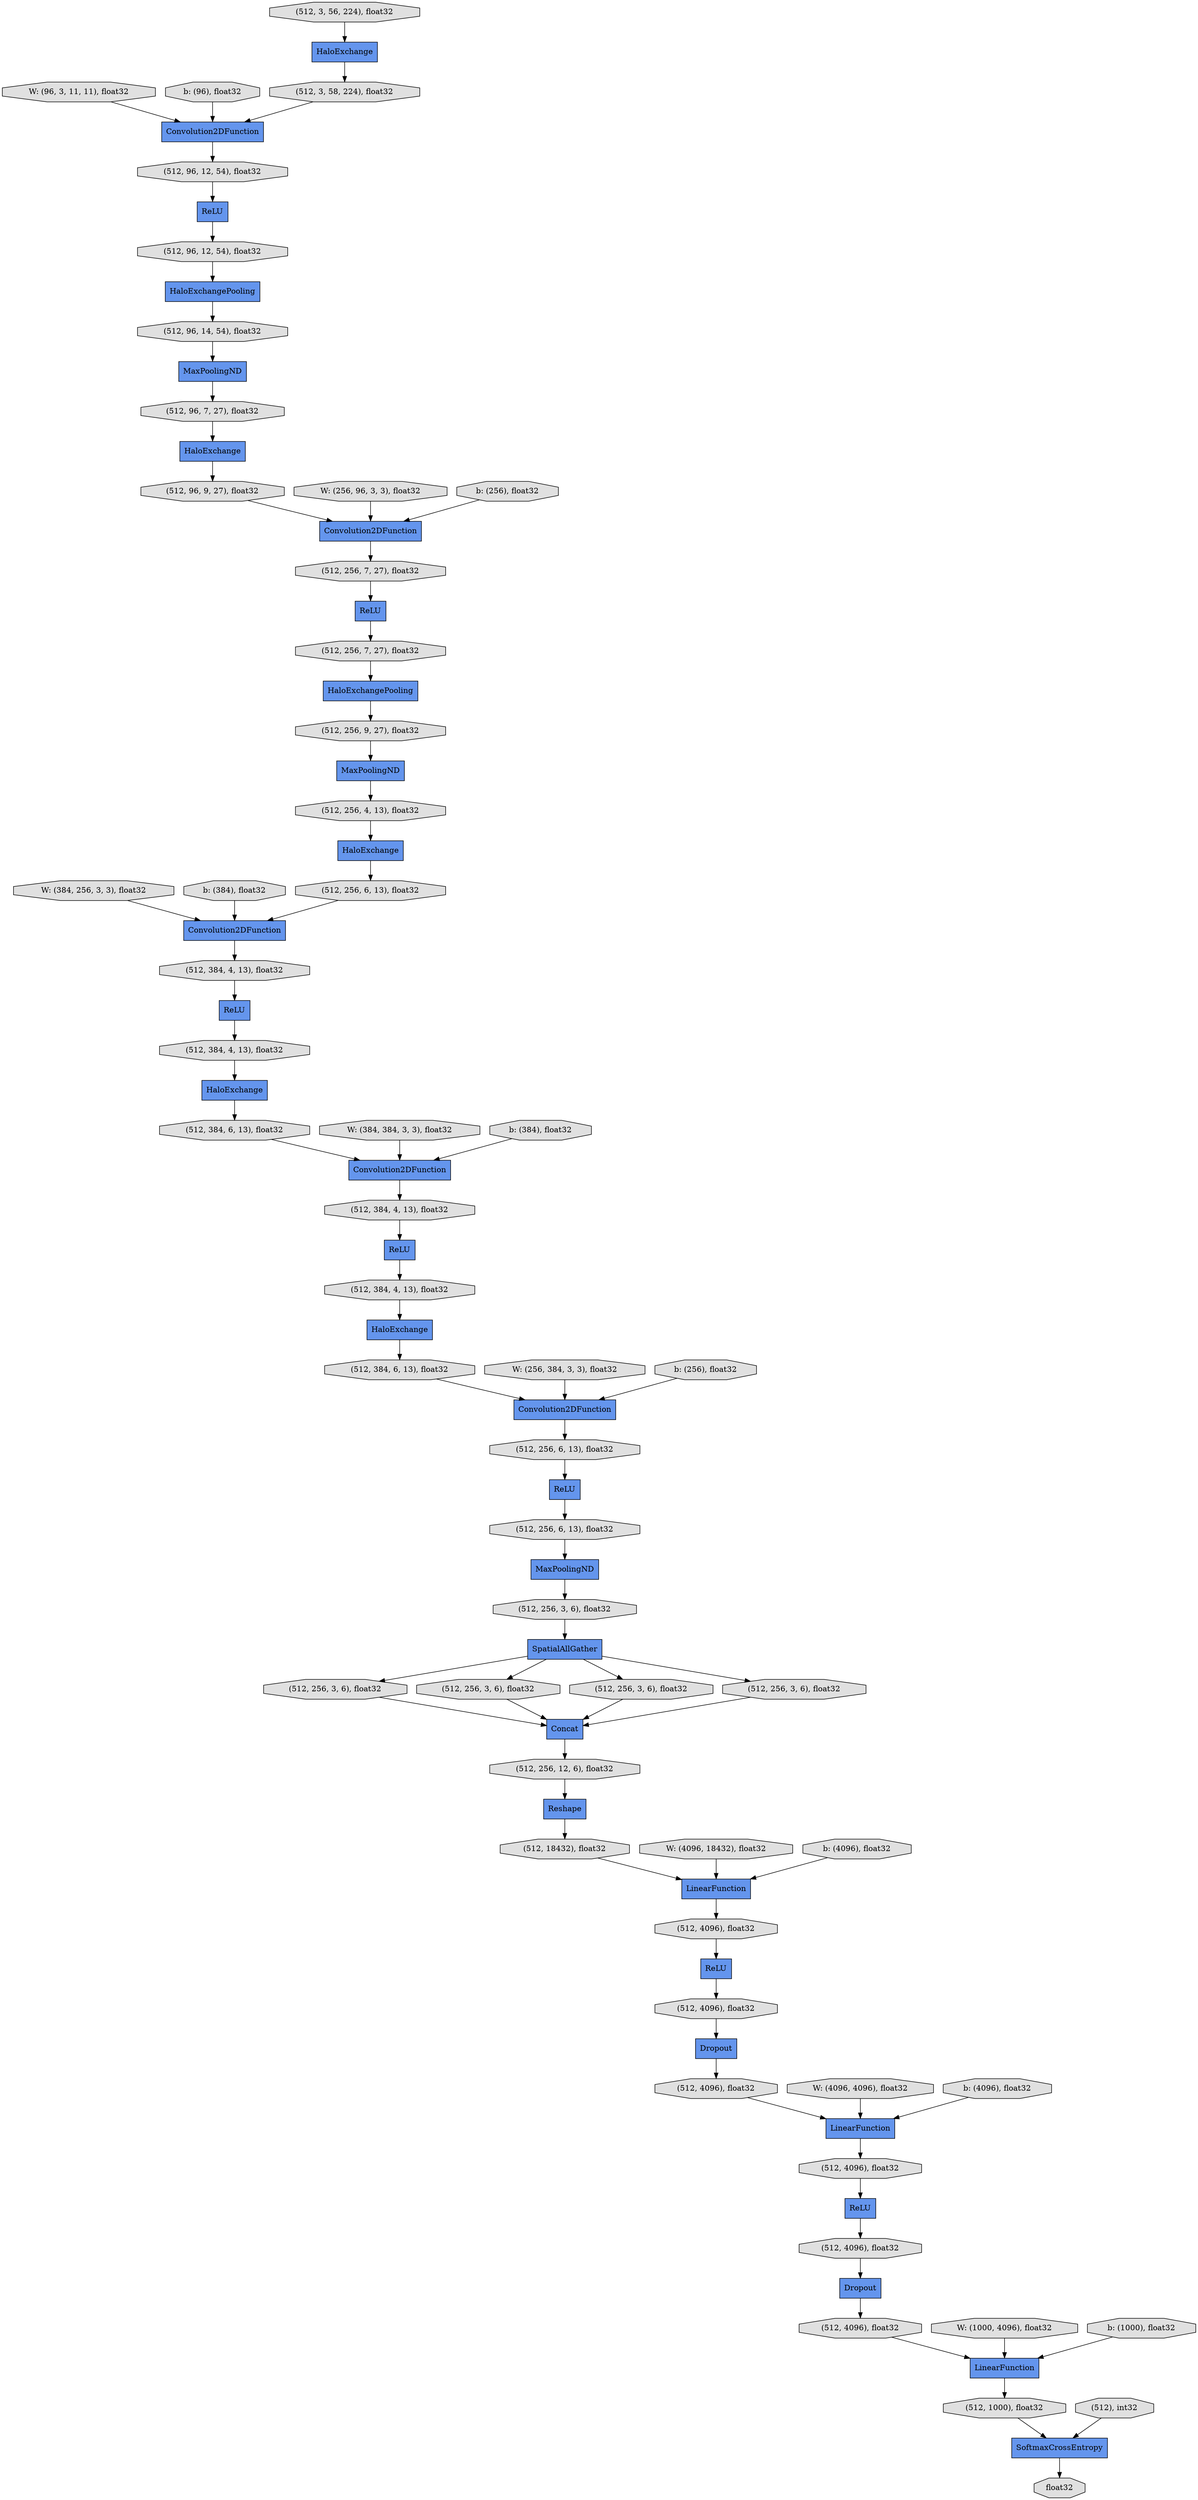 digraph graphname{rankdir=TB;47635694305360 [label="W: (384, 256, 3, 3), float32",shape="octagon",fillcolor="#E0E0E0",style="filled"];47637079654480 [label="(512, 96, 14, 54), float32",shape="octagon",fillcolor="#E0E0E0",style="filled"];47637079613648 [label="ReLU",shape="record",fillcolor="#6495ED",style="filled"];47637079654608 [label="(512, 256, 9, 27), float32",shape="octagon",fillcolor="#E0E0E0",style="filled"];47637065195728 [label="HaloExchange",shape="record",fillcolor="#6495ED",style="filled"];47637079654736 [label="Convolution2DFunction",shape="record",fillcolor="#6495ED",style="filled"];47635694305680 [label="b: (384), float32",shape="octagon",fillcolor="#E0E0E0",style="filled"];47637079654864 [label="HaloExchangePooling",shape="record",fillcolor="#6495ED",style="filled"];47637079613968 [label="(512, 384, 4, 13), float32",shape="octagon",fillcolor="#E0E0E0",style="filled"];47637066105424 [label="ReLU",shape="record",fillcolor="#6495ED",style="filled"];47635694306000 [label="W: (384, 384, 3, 3), float32",shape="octagon",fillcolor="#E0E0E0",style="filled"];47637079614224 [label="MaxPoolingND",shape="record",fillcolor="#6495ED",style="filled"];47635694306320 [label="b: (384), float32",shape="octagon",fillcolor="#E0E0E0",style="filled"];47637079614544 [label="LinearFunction",shape="record",fillcolor="#6495ED",style="filled"];47637079614672 [label="(512, 256, 6, 13), float32",shape="octagon",fillcolor="#E0E0E0",style="filled"];47637079655696 [label="HaloExchange",shape="record",fillcolor="#6495ED",style="filled"];47635694306640 [label="W: (256, 384, 3, 3), float32",shape="octagon",fillcolor="#E0E0E0",style="filled"];47637067351376 [label="ReLU",shape="record",fillcolor="#6495ED",style="filled"];47637079614864 [label="SpatialAllGather",shape="record",fillcolor="#6495ED",style="filled"];47637079655888 [label="(512, 96, 7, 27), float32",shape="octagon",fillcolor="#E0E0E0",style="filled"];47637079615120 [label="(512), int32",shape="octagon",fillcolor="#E0E0E0",style="filled"];47635694306960 [label="b: (256), float32",shape="octagon",fillcolor="#E0E0E0",style="filled"];47637079656272 [label="Convolution2DFunction",shape="record",fillcolor="#6495ED",style="filled"];47637079615376 [label="(512, 384, 6, 13), float32",shape="octagon",fillcolor="#E0E0E0",style="filled"];47637079656336 [label="ReLU",shape="record",fillcolor="#6495ED",style="filled"];47637079656400 [label="(512, 256, 4, 13), float32",shape="octagon",fillcolor="#E0E0E0",style="filled"];47637079615440 [label="Concat",shape="record",fillcolor="#6495ED",style="filled"];47635694307344 [label="W: (4096, 18432), float32",shape="octagon",fillcolor="#E0E0E0",style="filled"];47637079656464 [label="(512, 256, 7, 27), float32",shape="octagon",fillcolor="#E0E0E0",style="filled"];47637079615632 [label="Reshape",shape="record",fillcolor="#6495ED",style="filled"];47637079656592 [label="(512, 96, 12, 54), float32",shape="octagon",fillcolor="#E0E0E0",style="filled"];47637079615696 [label="(512, 256, 3, 6), float32",shape="octagon",fillcolor="#E0E0E0",style="filled"];47635694323984 [label="ReLU",shape="record",fillcolor="#6495ED",style="filled"];47634075101456 [label="W: (96, 3, 11, 11), float32",shape="octagon",fillcolor="#E0E0E0",style="filled"];47635694307664 [label="b: (4096), float32",shape="octagon",fillcolor="#E0E0E0",style="filled"];47637079615888 [label="(512, 384, 6, 13), float32",shape="octagon",fillcolor="#E0E0E0",style="filled"];47637079616016 [label="(512, 384, 4, 13), float32",shape="octagon",fillcolor="#E0E0E0",style="filled"];47637079657040 [label="Convolution2DFunction",shape="record",fillcolor="#6495ED",style="filled"];47637079657104 [label="(512, 96, 12, 54), float32",shape="octagon",fillcolor="#E0E0E0",style="filled"];47635694308048 [label="W: (4096, 4096), float32",shape="octagon",fillcolor="#E0E0E0",style="filled"];47637079616208 [label="(512, 256, 3, 6), float32",shape="octagon",fillcolor="#E0E0E0",style="filled"];47637117586192 [label="ReLU",shape="record",fillcolor="#6495ED",style="filled"];47637079657296 [label="(512, 256, 7, 27), float32",shape="octagon",fillcolor="#E0E0E0",style="filled"];47635694242704 [label="b: (96), float32",shape="octagon",fillcolor="#E0E0E0",style="filled"];47637079616464 [label="(512, 384, 4, 13), float32",shape="octagon",fillcolor="#E0E0E0",style="filled"];47635694308368 [label="b: (4096), float32",shape="octagon",fillcolor="#E0E0E0",style="filled"];47637079616528 [label="HaloExchange",shape="record",fillcolor="#6495ED",style="filled"];47637079616656 [label="(512, 256, 6, 13), float32",shape="octagon",fillcolor="#E0E0E0",style="filled"];47637079657616 [label="(512, 96, 9, 27), float32",shape="octagon",fillcolor="#E0E0E0",style="filled"];47635694308688 [label="W: (1000, 4096), float32",shape="octagon",fillcolor="#E0E0E0",style="filled"];47637079657872 [label="(512, 256, 6, 13), float32",shape="octagon",fillcolor="#E0E0E0",style="filled"];47635694243216 [label="W: (256, 96, 3, 3), float32",shape="octagon",fillcolor="#E0E0E0",style="filled"];47637079617040 [label="(512, 256, 3, 6), float32",shape="octagon",fillcolor="#E0E0E0",style="filled"];47637079617168 [label="(512, 384, 4, 13), float32",shape="octagon",fillcolor="#E0E0E0",style="filled"];47635694309072 [label="b: (1000), float32",shape="octagon",fillcolor="#E0E0E0",style="filled"];47637079617232 [label="Convolution2DFunction",shape="record",fillcolor="#6495ED",style="filled"];47635694243536 [label="b: (256), float32",shape="octagon",fillcolor="#E0E0E0",style="filled"];47635502067408 [label="Convolution2DFunction",shape="record",fillcolor="#6495ED",style="filled"];47637079617360 [label="(512, 256, 3, 6), float32",shape="octagon",fillcolor="#E0E0E0",style="filled"];47637079576720 [label="(512, 4096), float32",shape="octagon",fillcolor="#E0E0E0",style="filled"];47637079576784 [label="(512, 4096), float32",shape="octagon",fillcolor="#E0E0E0",style="filled"];47637117604176 [label="HaloExchangePooling",shape="record",fillcolor="#6495ED",style="filled"];47637117514448 [label="MaxPoolingND",shape="record",fillcolor="#6495ED",style="filled"];47637079577424 [label="float32",shape="octagon",fillcolor="#E0E0E0",style="filled"];47637117514832 [label="HaloExchange",shape="record",fillcolor="#6495ED",style="filled"];47637079577872 [label="LinearFunction",shape="record",fillcolor="#6495ED",style="filled"];47637117670736 [label="Dropout",shape="record",fillcolor="#6495ED",style="filled"];47637079578064 [label="(512, 18432), float32",shape="octagon",fillcolor="#E0E0E0",style="filled"];47635501880912 [label="SoftmaxCrossEntropy",shape="record",fillcolor="#6495ED",style="filled"];47637079578256 [label="(512, 256, 3, 6), float32",shape="octagon",fillcolor="#E0E0E0",style="filled"];47637079578448 [label="(512, 4096), float32",shape="octagon",fillcolor="#E0E0E0",style="filled"];47637079578512 [label="(512, 1000), float32",shape="octagon",fillcolor="#E0E0E0",style="filled"];47637079579216 [label="(512, 4096), float32",shape="octagon",fillcolor="#E0E0E0",style="filled"];47637079579344 [label="(512, 4096), float32",shape="octagon",fillcolor="#E0E0E0",style="filled"];47637079579728 [label="LinearFunction",shape="record",fillcolor="#6495ED",style="filled"];47637079546960 [label="(512, 3, 56, 224), float32",shape="octagon",fillcolor="#E0E0E0",style="filled"];47637079579792 [label="Dropout",shape="record",fillcolor="#6495ED",style="filled"];47637079547344 [label="ReLU",shape="record",fillcolor="#6495ED",style="filled"];47637079580176 [label="(512, 4096), float32",shape="octagon",fillcolor="#E0E0E0",style="filled"];47637079547408 [label="(512, 3, 58, 224), float32",shape="octagon",fillcolor="#E0E0E0",style="filled"];47637079547472 [label="MaxPoolingND",shape="record",fillcolor="#6495ED",style="filled"];47637079580304 [label="(512, 256, 12, 6), float32",shape="octagon",fillcolor="#E0E0E0",style="filled"];47637079547600 [label="HaloExchange",shape="record",fillcolor="#6495ED",style="filled"];47637079657040 -> 47637079617168;47637079615376 -> 47637079657040;47637079657104 -> 47637067351376;47637079657296 -> 47637079654864;47637117670736 -> 47637079579216;47635694243216 -> 47637079654736;47637079579344 -> 47637079613648;47637079617232 -> 47637079614672;47637079579792 -> 47637079576720;47637079614544 -> 47637079579344;47637079580176 -> 47637066105424;47637079654480 -> 47637079547472;47637079578512 -> 47635501880912;47637079547472 -> 47637079655888;47635694242704 -> 47635502067408;47637117514448 -> 47637079656400;47635694308688 -> 47637079577872;47634075101456 -> 47635502067408;47635694243536 -> 47637079654736;47637079578064 -> 47637079614544;47637117586192 -> 47637079616016;47637079578256 -> 47637079615440;47637079617168 -> 47637079656336;47637079578448 -> 47637117670736;47637079654736 -> 47637079656464;47637079656592 -> 47637117604176;47635694309072 -> 47637079577872;47635694308368 -> 47637079579728;47637079656336 -> 47637079616464;47637079615440 -> 47637079580304;47637079615632 -> 47637079578064;47635694306320 -> 47637079657040;47637079656272 -> 47637079613968;47637079576720 -> 47637079577872;47637079579216 -> 47637079579728;47637079616208 -> 47637079614864;47637079547408 -> 47635502067408;47637079615696 -> 47637079615440;47637079616656 -> 47637079614224;47637079654864 -> 47637079654608;47637079547600 -> 47637079657616;47637079656400 -> 47637117514832;47637079654608 -> 47637117514448;47637066105424 -> 47637079576784;47637079614864 -> 47637079615696;47637117514832 -> 47637079657872;47637065195728 -> 47637079547408;47637079613968 -> 47637117586192;47635501880912 -> 47637079577424;47637079617040 -> 47637079615440;47637079616528 -> 47637079615888;47637079617360 -> 47637079615440;47635694306000 -> 47637079657040;47637079616016 -> 47637079655696;47637079547344 -> 47637079657296;47635694307344 -> 47637079614544;47635694307664 -> 47637079614544;47637079614864 -> 47637079617040;47637079655888 -> 47637079547600;47637079615120 -> 47635501880912;47635694305680 -> 47637079656272;47637079613648 -> 47637079578448;47637079615888 -> 47637079617232;47637079614224 -> 47637079616208;47635694323984 -> 47637079616656;47637117604176 -> 47637079654480;47637079576784 -> 47637079579792;47637079614864 -> 47637079617360;47637079657872 -> 47637079656272;47635502067408 -> 47637079657104;47635694306640 -> 47637079617232;47635694308048 -> 47637079579728;47637079580304 -> 47637079615632;47637079546960 -> 47637065195728;47637079614672 -> 47635694323984;47637079616464 -> 47637079616528;47637067351376 -> 47637079656592;47637079656464 -> 47637079547344;47637079614864 -> 47637079578256;47635694306960 -> 47637079617232;47637079657616 -> 47637079654736;47637079577872 -> 47637079578512;47637079655696 -> 47637079615376;47635694305360 -> 47637079656272;47637079579728 -> 47637079580176;}